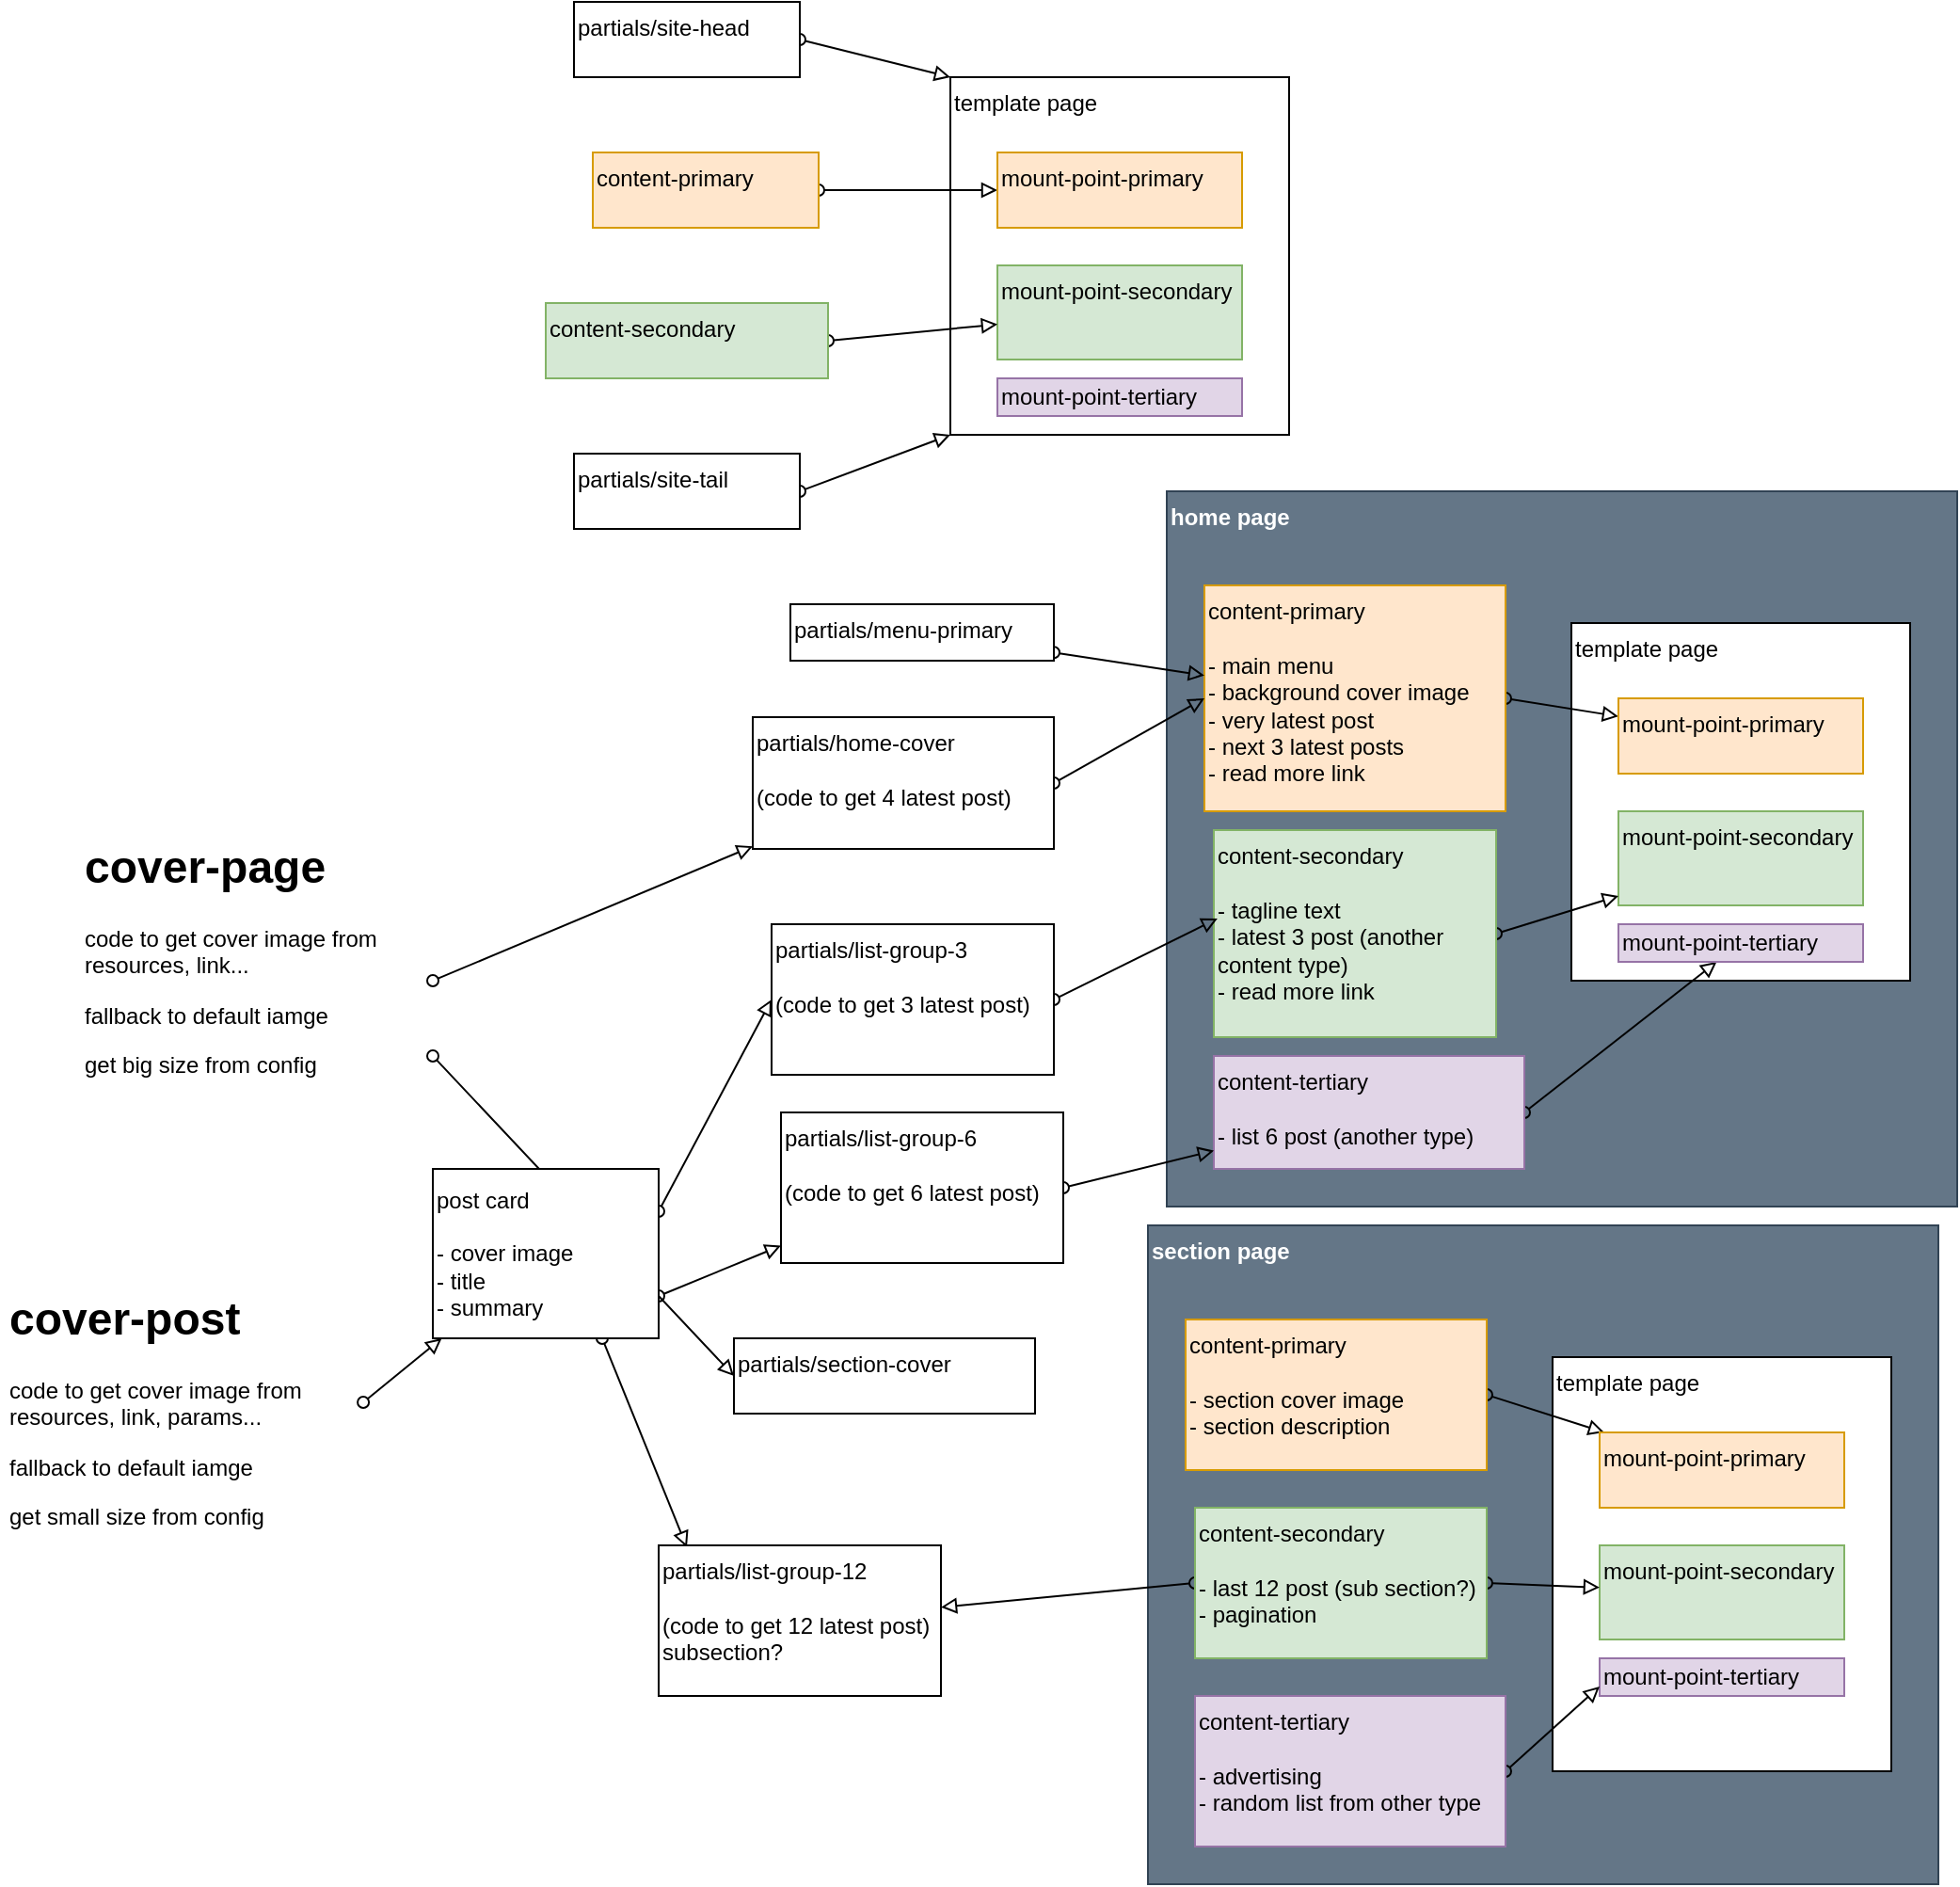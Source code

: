 <mxfile version="13.5.8" type="github">
  <diagram id="3CC6cZOWKc5HPjwIYp_i" name="Page-1">
    <mxGraphModel dx="2272" dy="732" grid="1" gridSize="10" guides="1" tooltips="1" connect="1" arrows="1" fold="1" page="1" pageScale="1" pageWidth="850" pageHeight="1100" math="0" shadow="0">
      <root>
        <mxCell id="0" />
        <mxCell id="1" parent="0" />
        <mxCell id="9Z9RfsvURIoyUKrnc7gD-97" value="home page" style="rounded=0;whiteSpace=wrap;html=1;glass=0;sketch=0;fontSize=12;align=left;fillColor=#647687;strokeColor=#314354;fontColor=#ffffff;verticalAlign=top;fontStyle=1" vertex="1" parent="1">
          <mxGeometry x="350" y="320" width="420" height="380" as="geometry" />
        </mxCell>
        <mxCell id="9Z9RfsvURIoyUKrnc7gD-37" value="template page" style="rounded=0;whiteSpace=wrap;html=1;align=left;verticalAlign=top;" vertex="1" parent="1">
          <mxGeometry x="235" y="100" width="180" height="190" as="geometry" />
        </mxCell>
        <mxCell id="9Z9RfsvURIoyUKrnc7gD-51" style="edgeStyle=none;rounded=0;orthogonalLoop=1;jettySize=auto;html=1;exitX=1;exitY=0.5;exitDx=0;exitDy=0;startArrow=oval;startFill=0;endArrow=block;endFill=0;fontSize=12;" edge="1" parent="1" source="9Z9RfsvURIoyUKrnc7gD-38" target="9Z9RfsvURIoyUKrnc7gD-43">
          <mxGeometry relative="1" as="geometry" />
        </mxCell>
        <mxCell id="9Z9RfsvURIoyUKrnc7gD-38" value="content-primary" style="rounded=0;whiteSpace=wrap;html=1;align=left;verticalAlign=top;fillColor=#ffe6cc;strokeColor=#d79b00;" vertex="1" parent="1">
          <mxGeometry x="45" y="140" width="120" height="40" as="geometry" />
        </mxCell>
        <mxCell id="9Z9RfsvURIoyUKrnc7gD-43" value="mount-point-primary" style="whiteSpace=wrap;html=1;rounded=0;align=left;verticalAlign=top;strokeColor=#d79b00;fillColor=#ffe6cc;" vertex="1" parent="1">
          <mxGeometry x="260" y="140" width="130" height="40" as="geometry" />
        </mxCell>
        <mxCell id="9Z9RfsvURIoyUKrnc7gD-45" value="mount-point-secondary" style="whiteSpace=wrap;html=1;rounded=0;align=left;verticalAlign=top;strokeColor=#82b366;fillColor=#d5e8d4;" vertex="1" parent="1">
          <mxGeometry x="260" y="200" width="130" height="50" as="geometry" />
        </mxCell>
        <mxCell id="9Z9RfsvURIoyUKrnc7gD-52" style="edgeStyle=none;rounded=0;orthogonalLoop=1;jettySize=auto;html=1;exitX=1;exitY=0.5;exitDx=0;exitDy=0;startArrow=oval;startFill=0;endArrow=block;endFill=0;fontSize=12;" edge="1" parent="1" source="9Z9RfsvURIoyUKrnc7gD-46" target="9Z9RfsvURIoyUKrnc7gD-45">
          <mxGeometry relative="1" as="geometry" />
        </mxCell>
        <mxCell id="9Z9RfsvURIoyUKrnc7gD-46" value="content-secondary" style="rounded=0;whiteSpace=wrap;html=1;align=left;verticalAlign=top;fillColor=#d5e8d4;strokeColor=#82b366;" vertex="1" parent="1">
          <mxGeometry x="20" y="220" width="150" height="40" as="geometry" />
        </mxCell>
        <mxCell id="9Z9RfsvURIoyUKrnc7gD-56" style="edgeStyle=none;rounded=0;orthogonalLoop=1;jettySize=auto;html=1;exitX=1;exitY=0.5;exitDx=0;exitDy=0;entryX=0;entryY=0;entryDx=0;entryDy=0;startArrow=oval;startFill=0;endArrow=block;endFill=0;fontSize=12;" edge="1" parent="1" source="9Z9RfsvURIoyUKrnc7gD-53" target="9Z9RfsvURIoyUKrnc7gD-37">
          <mxGeometry relative="1" as="geometry" />
        </mxCell>
        <mxCell id="9Z9RfsvURIoyUKrnc7gD-53" value="partials/site-head" style="rounded=0;whiteSpace=wrap;html=1;align=left;verticalAlign=top;" vertex="1" parent="1">
          <mxGeometry x="35" y="60" width="120" height="40" as="geometry" />
        </mxCell>
        <mxCell id="9Z9RfsvURIoyUKrnc7gD-55" style="edgeStyle=none;rounded=0;orthogonalLoop=1;jettySize=auto;html=1;exitX=1;exitY=0.5;exitDx=0;exitDy=0;entryX=0;entryY=1;entryDx=0;entryDy=0;startArrow=oval;startFill=0;endArrow=block;endFill=0;fontSize=12;" edge="1" parent="1" source="9Z9RfsvURIoyUKrnc7gD-54" target="9Z9RfsvURIoyUKrnc7gD-37">
          <mxGeometry relative="1" as="geometry" />
        </mxCell>
        <mxCell id="9Z9RfsvURIoyUKrnc7gD-54" value="partials/site-tail" style="rounded=0;whiteSpace=wrap;html=1;align=left;verticalAlign=top;" vertex="1" parent="1">
          <mxGeometry x="35" y="300" width="120" height="40" as="geometry" />
        </mxCell>
        <mxCell id="9Z9RfsvURIoyUKrnc7gD-68" value="template page" style="rounded=0;whiteSpace=wrap;html=1;align=left;verticalAlign=top;" vertex="1" parent="1">
          <mxGeometry x="565" y="390" width="180" height="190" as="geometry" />
        </mxCell>
        <mxCell id="9Z9RfsvURIoyUKrnc7gD-69" style="edgeStyle=none;rounded=0;orthogonalLoop=1;jettySize=auto;html=1;exitX=1;exitY=0.5;exitDx=0;exitDy=0;startArrow=oval;startFill=0;endArrow=block;endFill=0;fontSize=12;" edge="1" source="9Z9RfsvURIoyUKrnc7gD-70" target="9Z9RfsvURIoyUKrnc7gD-71" parent="1">
          <mxGeometry relative="1" as="geometry" />
        </mxCell>
        <mxCell id="9Z9RfsvURIoyUKrnc7gD-70" value="content-primary&lt;br&gt;&lt;br&gt;- main menu&lt;br&gt;- background cover image&lt;br&gt;-&amp;nbsp;very latest post&lt;br&gt;- next 3 latest posts&lt;br&gt;- read more link" style="rounded=0;whiteSpace=wrap;html=1;align=left;verticalAlign=top;fillColor=#ffe6cc;strokeColor=#d79b00;" vertex="1" parent="1">
          <mxGeometry x="370" y="370" width="160" height="120" as="geometry" />
        </mxCell>
        <mxCell id="9Z9RfsvURIoyUKrnc7gD-71" value="mount-point-primary" style="whiteSpace=wrap;html=1;rounded=0;align=left;verticalAlign=top;strokeColor=#d79b00;fillColor=#ffe6cc;" vertex="1" parent="1">
          <mxGeometry x="590" y="430" width="130" height="40" as="geometry" />
        </mxCell>
        <mxCell id="9Z9RfsvURIoyUKrnc7gD-72" value="mount-point-secondary" style="whiteSpace=wrap;html=1;rounded=0;align=left;verticalAlign=top;strokeColor=#82b366;fillColor=#d5e8d4;" vertex="1" parent="1">
          <mxGeometry x="590" y="490" width="130" height="50" as="geometry" />
        </mxCell>
        <mxCell id="9Z9RfsvURIoyUKrnc7gD-73" style="edgeStyle=none;rounded=0;orthogonalLoop=1;jettySize=auto;html=1;exitX=1;exitY=0.5;exitDx=0;exitDy=0;startArrow=oval;startFill=0;endArrow=block;endFill=0;fontSize=12;" edge="1" source="9Z9RfsvURIoyUKrnc7gD-74" target="9Z9RfsvURIoyUKrnc7gD-72" parent="1">
          <mxGeometry relative="1" as="geometry" />
        </mxCell>
        <mxCell id="9Z9RfsvURIoyUKrnc7gD-74" value="content-secondary&lt;br&gt;&lt;br&gt;- tagline text&lt;br&gt;- latest 3 post (another content type)&lt;br&gt;- read more link" style="rounded=0;whiteSpace=wrap;html=1;align=left;verticalAlign=top;fillColor=#d5e8d4;strokeColor=#82b366;" vertex="1" parent="1">
          <mxGeometry x="375" y="500" width="150" height="110" as="geometry" />
        </mxCell>
        <mxCell id="9Z9RfsvURIoyUKrnc7gD-98" value="section page" style="rounded=0;whiteSpace=wrap;html=1;glass=0;sketch=0;fontSize=12;align=left;fillColor=#647687;strokeColor=#314354;fontColor=#ffffff;verticalAlign=top;fontStyle=1" vertex="1" parent="1">
          <mxGeometry x="340" y="710" width="420" height="350" as="geometry" />
        </mxCell>
        <mxCell id="9Z9RfsvURIoyUKrnc7gD-99" value="template page" style="rounded=0;whiteSpace=wrap;html=1;align=left;verticalAlign=top;" vertex="1" parent="1">
          <mxGeometry x="555" y="780" width="180" height="220" as="geometry" />
        </mxCell>
        <mxCell id="9Z9RfsvURIoyUKrnc7gD-100" style="edgeStyle=none;rounded=0;orthogonalLoop=1;jettySize=auto;html=1;exitX=1;exitY=0.5;exitDx=0;exitDy=0;startArrow=oval;startFill=0;endArrow=block;endFill=0;fontSize=12;" edge="1" source="9Z9RfsvURIoyUKrnc7gD-101" target="9Z9RfsvURIoyUKrnc7gD-102" parent="1">
          <mxGeometry relative="1" as="geometry" />
        </mxCell>
        <mxCell id="9Z9RfsvURIoyUKrnc7gD-101" value="content-primary&lt;br&gt;&lt;br&gt;- section cover image&lt;br&gt;- section description" style="rounded=0;whiteSpace=wrap;html=1;align=left;verticalAlign=top;fillColor=#ffe6cc;strokeColor=#d79b00;" vertex="1" parent="1">
          <mxGeometry x="360" y="760" width="160" height="80" as="geometry" />
        </mxCell>
        <mxCell id="9Z9RfsvURIoyUKrnc7gD-102" value="mount-point-primary" style="whiteSpace=wrap;html=1;rounded=0;align=left;verticalAlign=top;strokeColor=#d79b00;fillColor=#ffe6cc;" vertex="1" parent="1">
          <mxGeometry x="580" y="820" width="130" height="40" as="geometry" />
        </mxCell>
        <mxCell id="9Z9RfsvURIoyUKrnc7gD-103" value="mount-point-secondary" style="whiteSpace=wrap;html=1;rounded=0;align=left;verticalAlign=top;strokeColor=#82b366;fillColor=#d5e8d4;" vertex="1" parent="1">
          <mxGeometry x="580" y="880" width="130" height="50" as="geometry" />
        </mxCell>
        <mxCell id="9Z9RfsvURIoyUKrnc7gD-104" style="edgeStyle=none;rounded=0;orthogonalLoop=1;jettySize=auto;html=1;exitX=1;exitY=0.5;exitDx=0;exitDy=0;startArrow=oval;startFill=0;endArrow=block;endFill=0;fontSize=12;" edge="1" source="9Z9RfsvURIoyUKrnc7gD-105" target="9Z9RfsvURIoyUKrnc7gD-103" parent="1">
          <mxGeometry relative="1" as="geometry" />
        </mxCell>
        <mxCell id="9Z9RfsvURIoyUKrnc7gD-112" style="edgeStyle=none;rounded=0;orthogonalLoop=1;jettySize=auto;html=1;exitX=0;exitY=0.5;exitDx=0;exitDy=0;startArrow=oval;startFill=0;endArrow=block;endFill=0;fontSize=12;" edge="1" parent="1" source="9Z9RfsvURIoyUKrnc7gD-105" target="9Z9RfsvURIoyUKrnc7gD-134">
          <mxGeometry relative="1" as="geometry">
            <mxPoint x="235" y="910.541" as="targetPoint" />
          </mxGeometry>
        </mxCell>
        <mxCell id="9Z9RfsvURIoyUKrnc7gD-105" value="content-secondary&lt;br&gt;&lt;br&gt;- last 12 post (sub section?)&lt;br&gt;- pagination" style="rounded=0;whiteSpace=wrap;html=1;align=left;verticalAlign=top;fillColor=#d5e8d4;strokeColor=#82b366;" vertex="1" parent="1">
          <mxGeometry x="365" y="860" width="155" height="80" as="geometry" />
        </mxCell>
        <mxCell id="9Z9RfsvURIoyUKrnc7gD-107" value="" style="edgeStyle=none;rounded=0;orthogonalLoop=1;jettySize=auto;html=1;startArrow=oval;startFill=0;endArrow=block;endFill=0;fontSize=12;" edge="1" parent="1" source="9Z9RfsvURIoyUKrnc7gD-106" target="9Z9RfsvURIoyUKrnc7gD-70">
          <mxGeometry relative="1" as="geometry" />
        </mxCell>
        <mxCell id="9Z9RfsvURIoyUKrnc7gD-106" value="partials/menu-primary" style="rounded=0;whiteSpace=wrap;html=1;align=left;verticalAlign=top;" vertex="1" parent="1">
          <mxGeometry x="150" y="380" width="140" height="30" as="geometry" />
        </mxCell>
        <mxCell id="9Z9RfsvURIoyUKrnc7gD-108" value="mount-point-tertiary" style="rounded=0;whiteSpace=wrap;html=1;glass=0;sketch=0;fontSize=12;align=left;fillColor=#e1d5e7;strokeColor=#9673a6;" vertex="1" parent="1">
          <mxGeometry x="260" y="260" width="130" height="20" as="geometry" />
        </mxCell>
        <mxCell id="9Z9RfsvURIoyUKrnc7gD-109" value="mount-point-tertiary" style="rounded=0;whiteSpace=wrap;html=1;glass=0;sketch=0;fontSize=12;align=left;fillColor=#e1d5e7;strokeColor=#9673a6;" vertex="1" parent="1">
          <mxGeometry x="580" y="940" width="130" height="20" as="geometry" />
        </mxCell>
        <mxCell id="9Z9RfsvURIoyUKrnc7gD-111" style="edgeStyle=none;rounded=0;orthogonalLoop=1;jettySize=auto;html=1;exitX=1;exitY=0.5;exitDx=0;exitDy=0;entryX=0;entryY=0.75;entryDx=0;entryDy=0;startArrow=oval;startFill=0;endArrow=block;endFill=0;fontSize=12;" edge="1" parent="1" source="9Z9RfsvURIoyUKrnc7gD-110" target="9Z9RfsvURIoyUKrnc7gD-109">
          <mxGeometry relative="1" as="geometry" />
        </mxCell>
        <mxCell id="9Z9RfsvURIoyUKrnc7gD-110" value="content-tertiary&lt;br&gt;&lt;br&gt;- advertising&lt;br&gt;- random list from other type" style="rounded=0;whiteSpace=wrap;html=1;align=left;verticalAlign=top;fillColor=#e1d5e7;strokeColor=#9673a6;" vertex="1" parent="1">
          <mxGeometry x="365" y="960" width="165" height="80" as="geometry" />
        </mxCell>
        <mxCell id="9Z9RfsvURIoyUKrnc7gD-115" style="edgeStyle=none;rounded=0;orthogonalLoop=1;jettySize=auto;html=1;exitX=1;exitY=0.5;exitDx=0;exitDy=0;entryX=0;entryY=0.5;entryDx=0;entryDy=0;startArrow=oval;startFill=0;endArrow=block;endFill=0;fontSize=12;" edge="1" parent="1" source="9Z9RfsvURIoyUKrnc7gD-114" target="9Z9RfsvURIoyUKrnc7gD-70">
          <mxGeometry relative="1" as="geometry" />
        </mxCell>
        <mxCell id="9Z9RfsvURIoyUKrnc7gD-114" value="partials/home-cover&lt;br&gt;&lt;br&gt;(code to get 4 latest post)" style="rounded=0;whiteSpace=wrap;html=1;align=left;verticalAlign=top;" vertex="1" parent="1">
          <mxGeometry x="130" y="440" width="160" height="70" as="geometry" />
        </mxCell>
        <mxCell id="9Z9RfsvURIoyUKrnc7gD-117" style="edgeStyle=none;rounded=0;orthogonalLoop=1;jettySize=auto;html=1;exitX=1;exitY=0.5;exitDx=0;exitDy=0;entryX=0.013;entryY=0.427;entryDx=0;entryDy=0;entryPerimeter=0;startArrow=oval;startFill=0;endArrow=block;endFill=0;fontSize=12;" edge="1" parent="1" source="9Z9RfsvURIoyUKrnc7gD-116" target="9Z9RfsvURIoyUKrnc7gD-74">
          <mxGeometry relative="1" as="geometry" />
        </mxCell>
        <mxCell id="9Z9RfsvURIoyUKrnc7gD-116" value="partials/list-group-3&lt;br&gt;&lt;br&gt;(code to get 3 latest post)" style="rounded=0;whiteSpace=wrap;html=1;align=left;verticalAlign=top;" vertex="1" parent="1">
          <mxGeometry x="140" y="550" width="150" height="80" as="geometry" />
        </mxCell>
        <mxCell id="9Z9RfsvURIoyUKrnc7gD-120" style="edgeStyle=none;rounded=0;orthogonalLoop=1;jettySize=auto;html=1;exitX=1;exitY=0.5;exitDx=0;exitDy=0;startArrow=oval;startFill=0;endArrow=block;endFill=0;fontSize=12;" edge="1" parent="1" source="9Z9RfsvURIoyUKrnc7gD-118" target="9Z9RfsvURIoyUKrnc7gD-119">
          <mxGeometry relative="1" as="geometry" />
        </mxCell>
        <mxCell id="9Z9RfsvURIoyUKrnc7gD-118" value="content-tertiary&lt;br&gt;&lt;br&gt;- list 6 post (another type)" style="rounded=0;whiteSpace=wrap;html=1;align=left;verticalAlign=top;fillColor=#e1d5e7;strokeColor=#9673a6;" vertex="1" parent="1">
          <mxGeometry x="375" y="620" width="165" height="60" as="geometry" />
        </mxCell>
        <mxCell id="9Z9RfsvURIoyUKrnc7gD-119" value="mount-point-tertiary" style="rounded=0;whiteSpace=wrap;html=1;glass=0;sketch=0;fontSize=12;align=left;fillColor=#e1d5e7;strokeColor=#9673a6;" vertex="1" parent="1">
          <mxGeometry x="590" y="550" width="130" height="20" as="geometry" />
        </mxCell>
        <mxCell id="9Z9RfsvURIoyUKrnc7gD-122" style="edgeStyle=none;rounded=0;orthogonalLoop=1;jettySize=auto;html=1;exitX=1;exitY=0.5;exitDx=0;exitDy=0;startArrow=oval;startFill=0;endArrow=block;endFill=0;fontSize=12;" edge="1" parent="1" source="9Z9RfsvURIoyUKrnc7gD-121" target="9Z9RfsvURIoyUKrnc7gD-118">
          <mxGeometry relative="1" as="geometry" />
        </mxCell>
        <mxCell id="9Z9RfsvURIoyUKrnc7gD-121" value="partials/list-group-6&lt;br&gt;&lt;br&gt;(code to get 6 latest post)" style="rounded=0;whiteSpace=wrap;html=1;align=left;verticalAlign=top;" vertex="1" parent="1">
          <mxGeometry x="145" y="650" width="150" height="80" as="geometry" />
        </mxCell>
        <mxCell id="9Z9RfsvURIoyUKrnc7gD-125" style="edgeStyle=none;rounded=0;orthogonalLoop=1;jettySize=auto;html=1;exitX=1;exitY=0.5;exitDx=0;exitDy=0;startArrow=oval;startFill=0;endArrow=block;endFill=0;fontSize=12;" edge="1" parent="1" source="9Z9RfsvURIoyUKrnc7gD-124" target="9Z9RfsvURIoyUKrnc7gD-114">
          <mxGeometry relative="1" as="geometry" />
        </mxCell>
        <mxCell id="9Z9RfsvURIoyUKrnc7gD-128" style="edgeStyle=none;rounded=0;orthogonalLoop=1;jettySize=auto;html=1;exitX=1;exitY=0.75;exitDx=0;exitDy=0;entryX=0;entryY=0.5;entryDx=0;entryDy=0;startArrow=oval;startFill=0;endArrow=block;endFill=0;fontSize=12;" edge="1" parent="1" source="9Z9RfsvURIoyUKrnc7gD-124" target="9Z9RfsvURIoyUKrnc7gD-127">
          <mxGeometry relative="1" as="geometry" />
        </mxCell>
        <mxCell id="9Z9RfsvURIoyUKrnc7gD-124" value="&lt;h1&gt;cover-page&lt;/h1&gt;&lt;p&gt;code to get cover image from resources, link...&lt;/p&gt;&lt;p&gt;fallback to default iamge&lt;/p&gt;&lt;p&gt;get big size from config&lt;/p&gt;" style="text;html=1;strokeColor=none;fillColor=none;spacing=5;spacingTop=-20;whiteSpace=wrap;overflow=hidden;rounded=0;" vertex="1" parent="1">
          <mxGeometry x="-230" y="500" width="190" height="160" as="geometry" />
        </mxCell>
        <mxCell id="9Z9RfsvURIoyUKrnc7gD-127" value="partials/section-cover" style="rounded=0;whiteSpace=wrap;html=1;align=left;verticalAlign=top;" vertex="1" parent="1">
          <mxGeometry x="120" y="770" width="160" height="40" as="geometry" />
        </mxCell>
        <mxCell id="9Z9RfsvURIoyUKrnc7gD-133" style="edgeStyle=none;rounded=0;orthogonalLoop=1;jettySize=auto;html=1;exitX=1.016;exitY=0.457;exitDx=0;exitDy=0;startArrow=oval;startFill=0;endArrow=block;endFill=0;fontSize=12;exitPerimeter=0;" edge="1" parent="1" source="9Z9RfsvURIoyUKrnc7gD-129" target="9Z9RfsvURIoyUKrnc7gD-130">
          <mxGeometry relative="1" as="geometry" />
        </mxCell>
        <mxCell id="9Z9RfsvURIoyUKrnc7gD-129" value="&lt;h1&gt;cover-post&lt;/h1&gt;&lt;p&gt;code to get cover image from resources, link, params...&lt;/p&gt;&lt;p&gt;fallback to default iamge&lt;/p&gt;&lt;p&gt;get small size from config&lt;/p&gt;" style="text;html=1;strokeColor=none;fillColor=none;spacing=5;spacingTop=-20;whiteSpace=wrap;overflow=hidden;rounded=0;" vertex="1" parent="1">
          <mxGeometry x="-270" y="740" width="190" height="140" as="geometry" />
        </mxCell>
        <mxCell id="9Z9RfsvURIoyUKrnc7gD-131" style="edgeStyle=none;rounded=0;orthogonalLoop=1;jettySize=auto;html=1;exitX=1;exitY=0.25;exitDx=0;exitDy=0;entryX=0;entryY=0.5;entryDx=0;entryDy=0;startArrow=oval;startFill=0;endArrow=block;endFill=0;fontSize=12;" edge="1" parent="1" source="9Z9RfsvURIoyUKrnc7gD-130" target="9Z9RfsvURIoyUKrnc7gD-116">
          <mxGeometry relative="1" as="geometry" />
        </mxCell>
        <mxCell id="9Z9RfsvURIoyUKrnc7gD-132" style="edgeStyle=none;rounded=0;orthogonalLoop=1;jettySize=auto;html=1;exitX=1;exitY=0.75;exitDx=0;exitDy=0;startArrow=oval;startFill=0;endArrow=block;endFill=0;fontSize=12;" edge="1" parent="1" source="9Z9RfsvURIoyUKrnc7gD-130" target="9Z9RfsvURIoyUKrnc7gD-121">
          <mxGeometry relative="1" as="geometry" />
        </mxCell>
        <mxCell id="9Z9RfsvURIoyUKrnc7gD-136" style="edgeStyle=none;rounded=0;orthogonalLoop=1;jettySize=auto;html=1;exitX=0.75;exitY=1;exitDx=0;exitDy=0;entryX=0.1;entryY=0.013;entryDx=0;entryDy=0;entryPerimeter=0;startArrow=oval;startFill=0;endArrow=block;endFill=0;fontSize=12;" edge="1" parent="1" source="9Z9RfsvURIoyUKrnc7gD-130" target="9Z9RfsvURIoyUKrnc7gD-134">
          <mxGeometry relative="1" as="geometry" />
        </mxCell>
        <mxCell id="9Z9RfsvURIoyUKrnc7gD-130" value="post card&lt;br&gt;&lt;br&gt;- cover image&lt;br&gt;- title&lt;br&gt;- summary" style="rounded=0;whiteSpace=wrap;html=1;glass=0;sketch=0;fontSize=12;align=left;" vertex="1" parent="1">
          <mxGeometry x="-40" y="680" width="120" height="90" as="geometry" />
        </mxCell>
        <mxCell id="9Z9RfsvURIoyUKrnc7gD-134" value="partials/list-group-12&lt;br&gt;&lt;br&gt;(code to get 12 latest post)&lt;br&gt;subsection?&lt;br&gt;" style="rounded=0;whiteSpace=wrap;html=1;align=left;verticalAlign=top;" vertex="1" parent="1">
          <mxGeometry x="80" y="880" width="150" height="80" as="geometry" />
        </mxCell>
      </root>
    </mxGraphModel>
  </diagram>
</mxfile>
